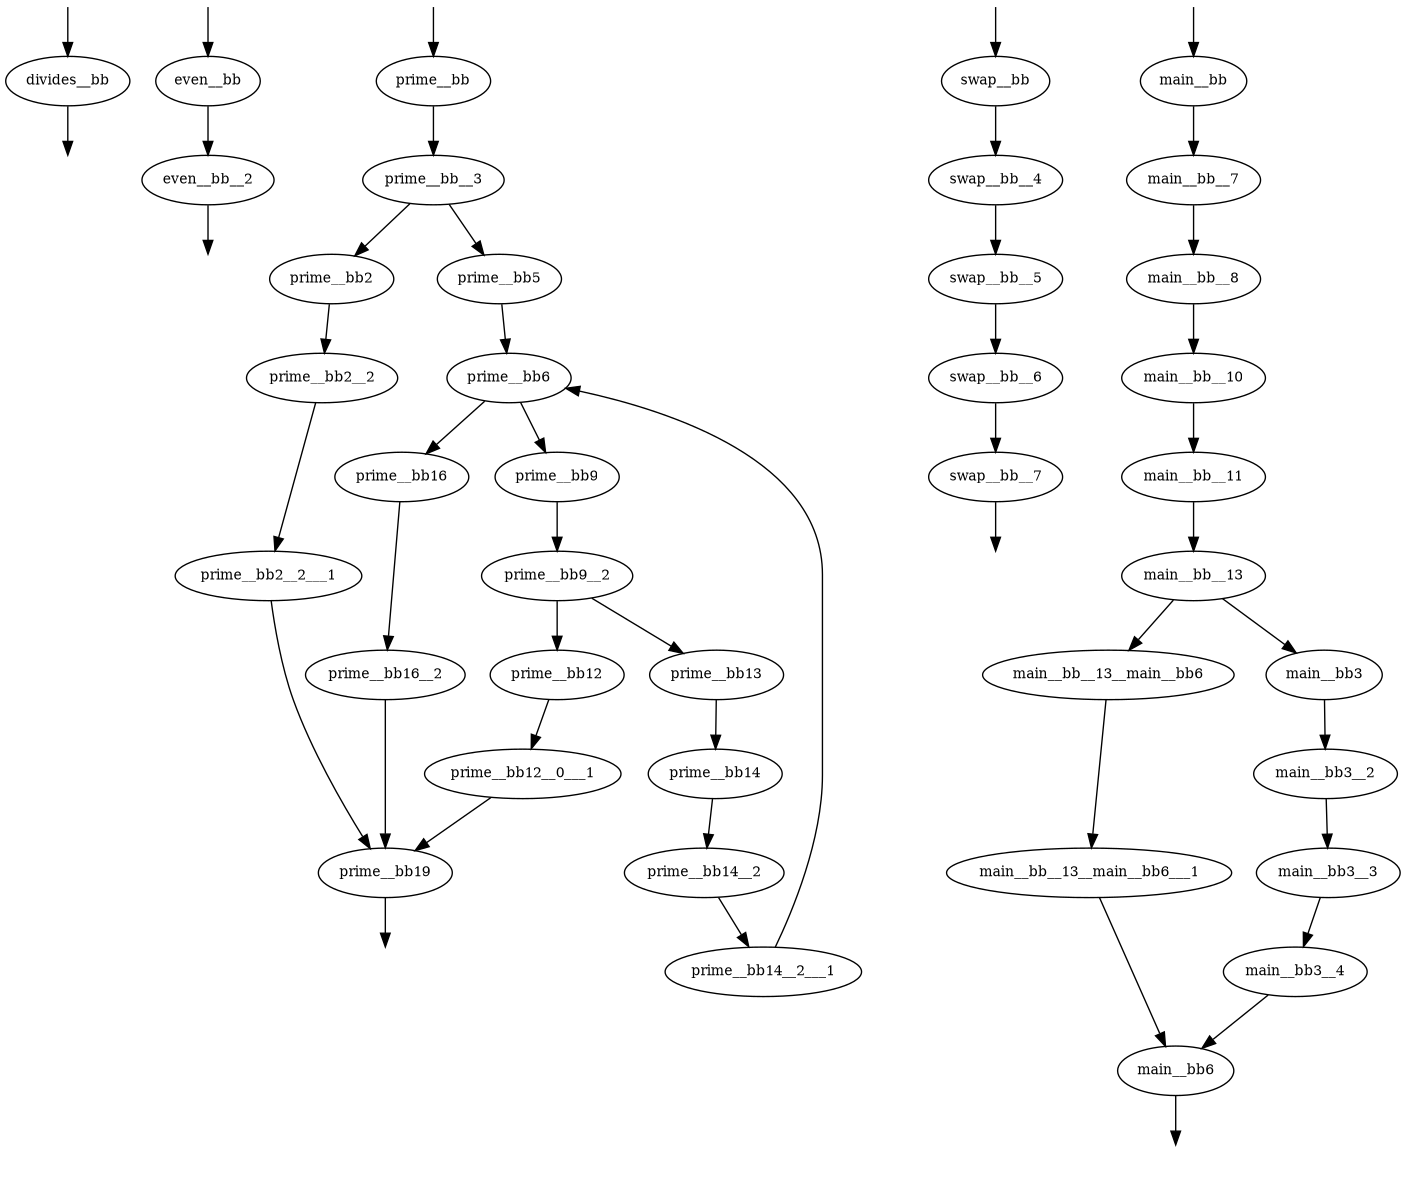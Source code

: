 digraph CFG {
size="10,8"
rankdir="TB"
orientation="portrait"
fontsize=10;
   subgraph "divides" {
   "divides0"[label="divides__bb",fontsize=10,width=0.01]
   "divides_entry" [label="",color="white",height="0.01",fontsize=10,width=0.01]
   "divides_entry" -> "divides0"
   "divides_exit" [label="",color="white",fontsize=10,width=0.01]
   "divides0" -> "divides_exit"
}
   subgraph "even" {
   "even0"[label="even__bb",fontsize=10,width=0.01]
   "even1"[label="even__bb__2",fontsize=10,width=0.01]
   "even0" -> "even1"
   "even_entry" [label="",color="white",height="0.01",fontsize=10,width=0.01]
   "even_entry" -> "even0"
   "even_exit" [label="",color="white",fontsize=10,width=0.01]
   "even1" -> "even_exit"
}
   subgraph "prime" {
   "prime0"[label="prime__bb",fontsize=10,width=0.01]
   "prime1"[label="prime__bb__3",fontsize=10,width=0.01]
   "prime2"[label="prime__bb2",fontsize=10,width=0.01]
   "prime3"[label="prime__bb2__2",fontsize=10,width=0.01]
   "prime4"[label="prime__bb2__2___1",fontsize=10,width=0.01]
   "prime5"[label="prime__bb5",fontsize=10,width=0.01]
   "prime6"[label="prime__bb6",fontsize=10,width=0.01]
   "prime7"[label="prime__bb9",fontsize=10,width=0.01]
   "prime8"[label="prime__bb9__2",fontsize=10,width=0.01]
   "prime9"[label="prime__bb12",fontsize=10,width=0.01]
   "prime10"[label="prime__bb12__0___1",fontsize=10,width=0.01]
   "prime11"[label="prime__bb13",fontsize=10,width=0.01]
   "prime12"[label="prime__bb14",fontsize=10,width=0.01]
   "prime13"[label="prime__bb14__2",fontsize=10,width=0.01]
   "prime14"[label="prime__bb14__2___1",fontsize=10,width=0.01]
   "prime15"[label="prime__bb16",fontsize=10,width=0.01]
   "prime16"[label="prime__bb16__2",fontsize=10,width=0.01]
   "prime17"[label="prime__bb19",fontsize=10,width=0.01]
   "prime0" -> "prime1"
   "prime1" -> "prime5"
   "prime1" -> "prime2"
   "prime2" -> "prime3"
   "prime3" -> "prime4"
   "prime4" -> "prime17"
   "prime5" -> "prime6"
   "prime6" -> "prime15"
   "prime6" -> "prime7"
   "prime7" -> "prime8"
   "prime8" -> "prime11"
   "prime8" -> "prime9"
   "prime9" -> "prime10"
   "prime10" -> "prime17"
   "prime11" -> "prime12"
   "prime12" -> "prime13"
   "prime13" -> "prime14"
   "prime14" -> "prime6"
   "prime15" -> "prime16"
   "prime16" -> "prime17"
   "prime_entry" [label="",color="white",height="0.01",fontsize=10,width=0.01]
   "prime_entry" -> "prime0"
   "prime_exit" [label="",color="white",fontsize=10,width=0.01]
   "prime17" -> "prime_exit"
}
   subgraph "swap" {
   "swap0"[label="swap__bb",fontsize=10,width=0.01]
   "swap1"[label="swap__bb__4",fontsize=10,width=0.01]
   "swap2"[label="swap__bb__5",fontsize=10,width=0.01]
   "swap3"[label="swap__bb__6",fontsize=10,width=0.01]
   "swap4"[label="swap__bb__7",fontsize=10,width=0.01]
   "swap0" -> "swap1"
   "swap1" -> "swap2"
   "swap2" -> "swap3"
   "swap3" -> "swap4"
   "swap_entry" [label="",color="white",height="0.01",fontsize=10,width=0.01]
   "swap_entry" -> "swap0"
   "swap_exit" [label="",color="white",fontsize=10,width=0.01]
   "swap4" -> "swap_exit"
}
   subgraph "main" {
   "main0"[label="main__bb",fontsize=10,width=0.01]
   "main1"[label="main__bb__7",fontsize=10,width=0.01]
   "main2"[label="main__bb__8",fontsize=10,width=0.01]
   "main3"[label="main__bb__10",fontsize=10,width=0.01]
   "main4"[label="main__bb__11",fontsize=10,width=0.01]
   "main5"[label="main__bb__13",fontsize=10,width=0.01]
   "main6"[label="main__bb__13__main__bb6",fontsize=10,width=0.01]
   "main7"[label="main__bb__13__main__bb6___1",fontsize=10,width=0.01]
   "main8"[label="main__bb3",fontsize=10,width=0.01]
   "main9"[label="main__bb3__2",fontsize=10,width=0.01]
   "main10"[label="main__bb3__3",fontsize=10,width=0.01]
   "main11"[label="main__bb3__4",fontsize=10,width=0.01]
   "main12"[label="main__bb6",fontsize=10,width=0.01]
   "main0" -> "main1"
   "main1" -> "main2"
   "main2" -> "main3"
   "main3" -> "main4"
   "main4" -> "main5"
   "main5" -> "main6"
   "main5" -> "main8"
   "main6" -> "main7"
   "main7" -> "main12"
   "main8" -> "main9"
   "main9" -> "main10"
   "main10" -> "main11"
   "main11" -> "main12"
   "main_entry" [label="",color="white",height="0.01",fontsize=10,width=0.01]
   "main_entry" -> "main0"
   "main_exit" [label="",color="white",fontsize=10,width=0.01]
   "main12" -> "main_exit"
}
}
